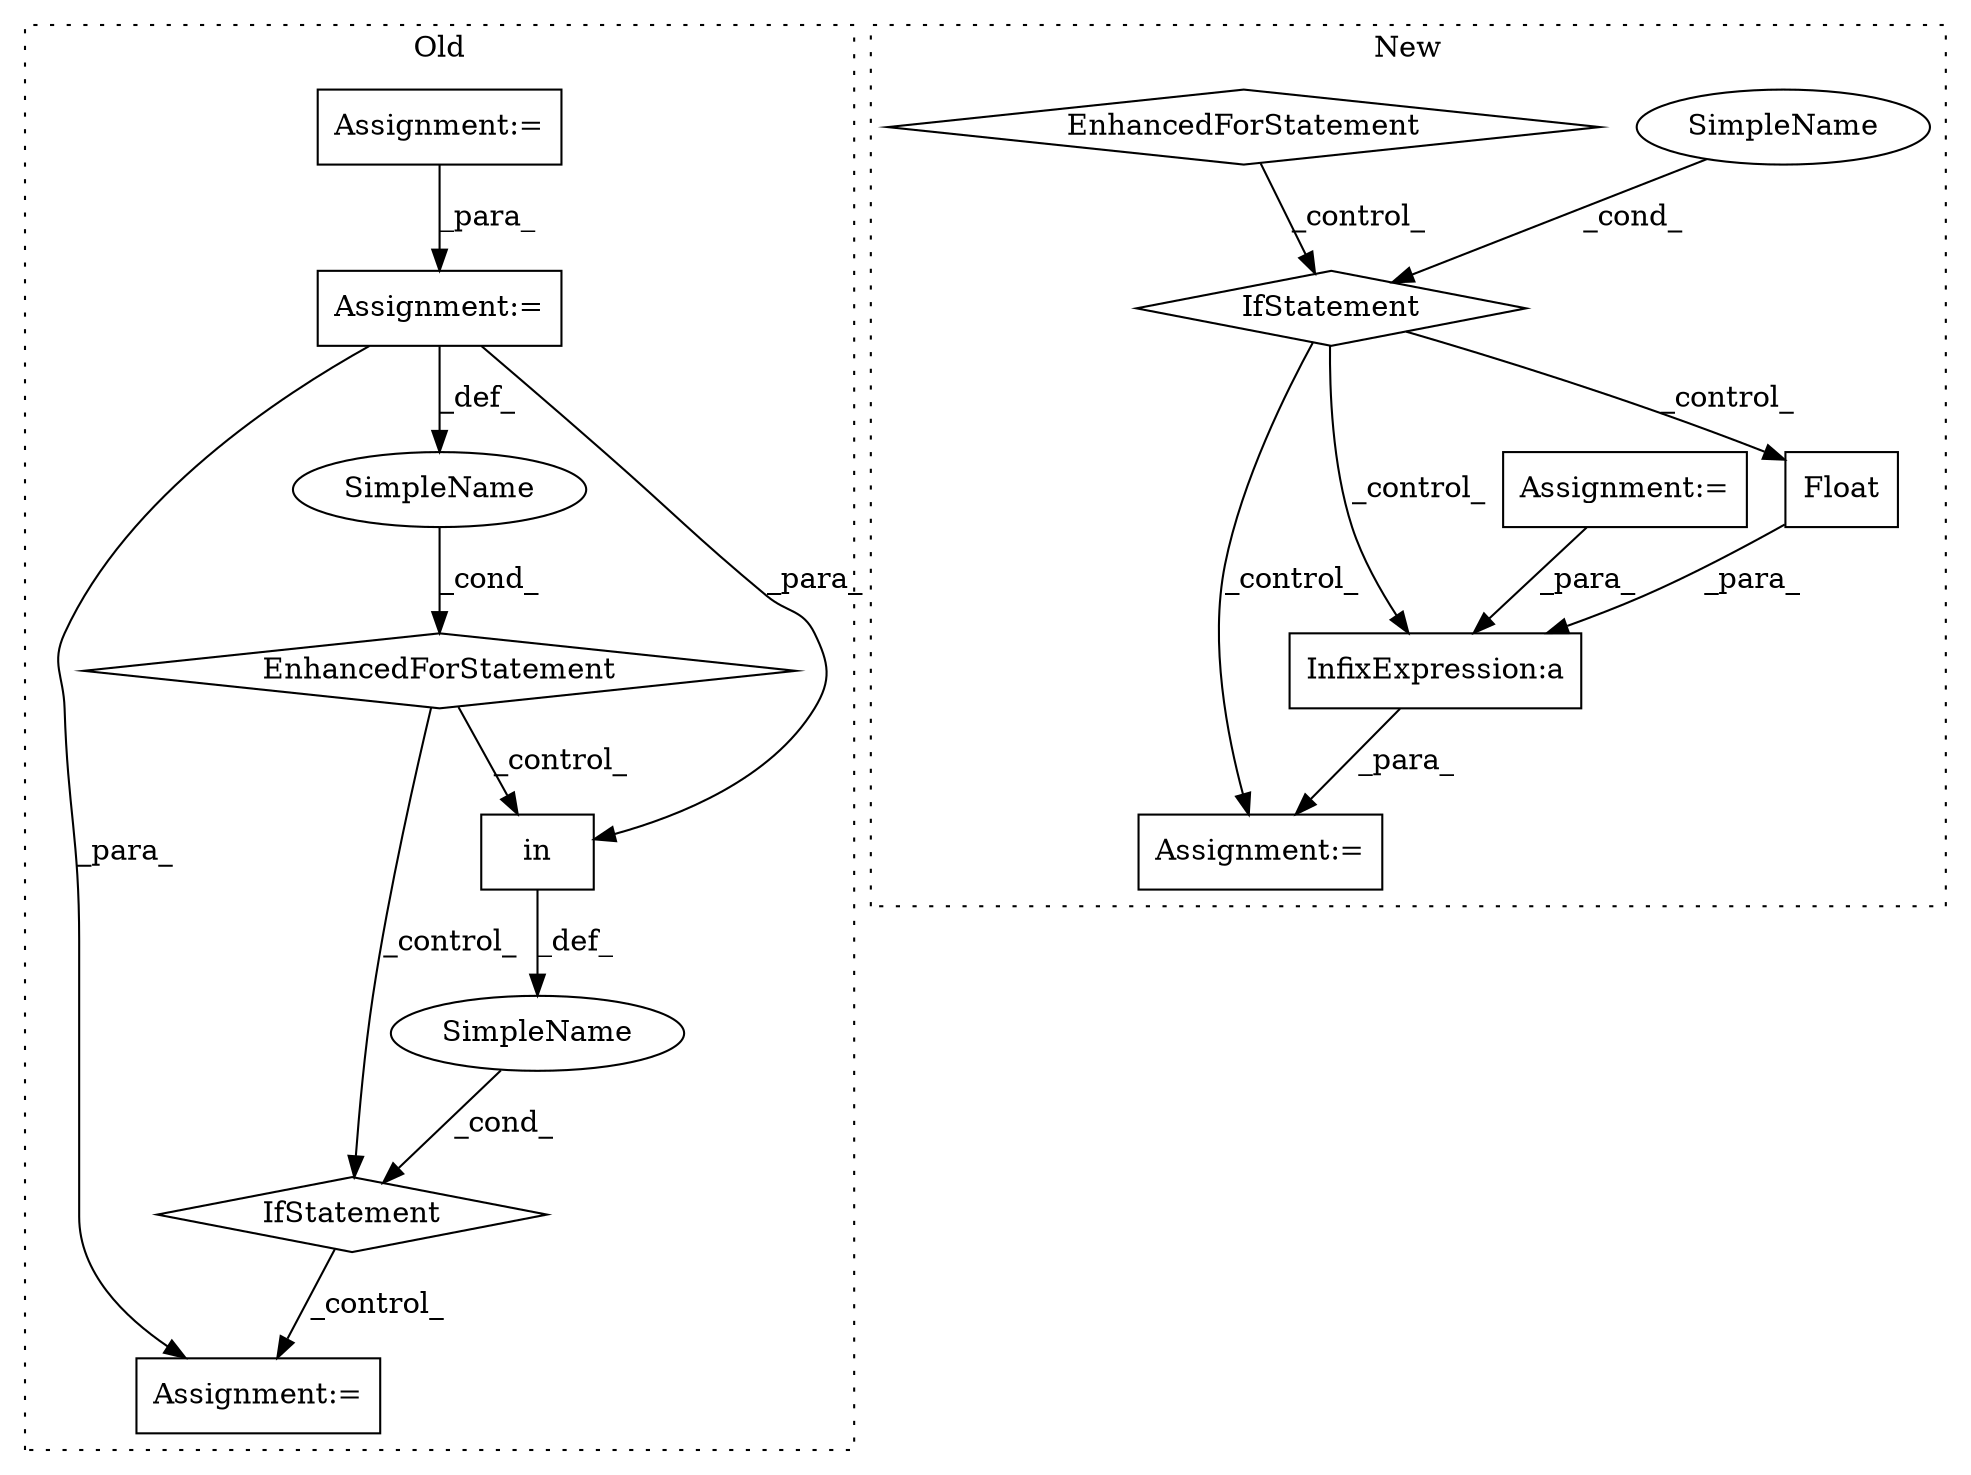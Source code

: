digraph G {
subgraph cluster0 {
1 [label="EnhancedForStatement" a="70" s="4024,4099" l="53,2" shape="diamond"];
3 [label="Assignment:=" a="7" s="3776" l="1" shape="box"];
5 [label="Assignment:=" a="7" s="4411" l="1" shape="box"];
6 [label="SimpleName" a="42" s="4081" l="7" shape="ellipse"];
7 [label="IfStatement" a="25" s="4228,4386" l="4,2" shape="diamond"];
8 [label="SimpleName" a="42" s="" l="" shape="ellipse"];
11 [label="in" a="105" s="4256" l="18" shape="box"];
15 [label="Assignment:=" a="7" s="4024,4099" l="53,2" shape="box"];
label = "Old";
style="dotted";
}
subgraph cluster1 {
2 [label="Float" a="32" s="4484,4512" l="6,1" shape="box"];
4 [label="Assignment:=" a="7" s="4482" l="1" shape="box"];
9 [label="Assignment:=" a="7" s="3473" l="4" shape="box"];
10 [label="IfStatement" a="25" s="4412,4464" l="4,2" shape="diamond"];
12 [label="SimpleName" a="42" s="" l="" shape="ellipse"];
13 [label="EnhancedForStatement" a="70" s="4095,4209" l="53,2" shape="diamond"];
14 [label="InfixExpression:a" a="27" s="4513" l="3" shape="box"];
label = "New";
style="dotted";
}
1 -> 7 [label="_control_"];
1 -> 11 [label="_control_"];
2 -> 14 [label="_para_"];
3 -> 15 [label="_para_"];
6 -> 1 [label="_cond_"];
7 -> 5 [label="_control_"];
8 -> 7 [label="_cond_"];
9 -> 14 [label="_para_"];
10 -> 14 [label="_control_"];
10 -> 4 [label="_control_"];
10 -> 2 [label="_control_"];
11 -> 8 [label="_def_"];
12 -> 10 [label="_cond_"];
13 -> 10 [label="_control_"];
14 -> 4 [label="_para_"];
15 -> 6 [label="_def_"];
15 -> 5 [label="_para_"];
15 -> 11 [label="_para_"];
}